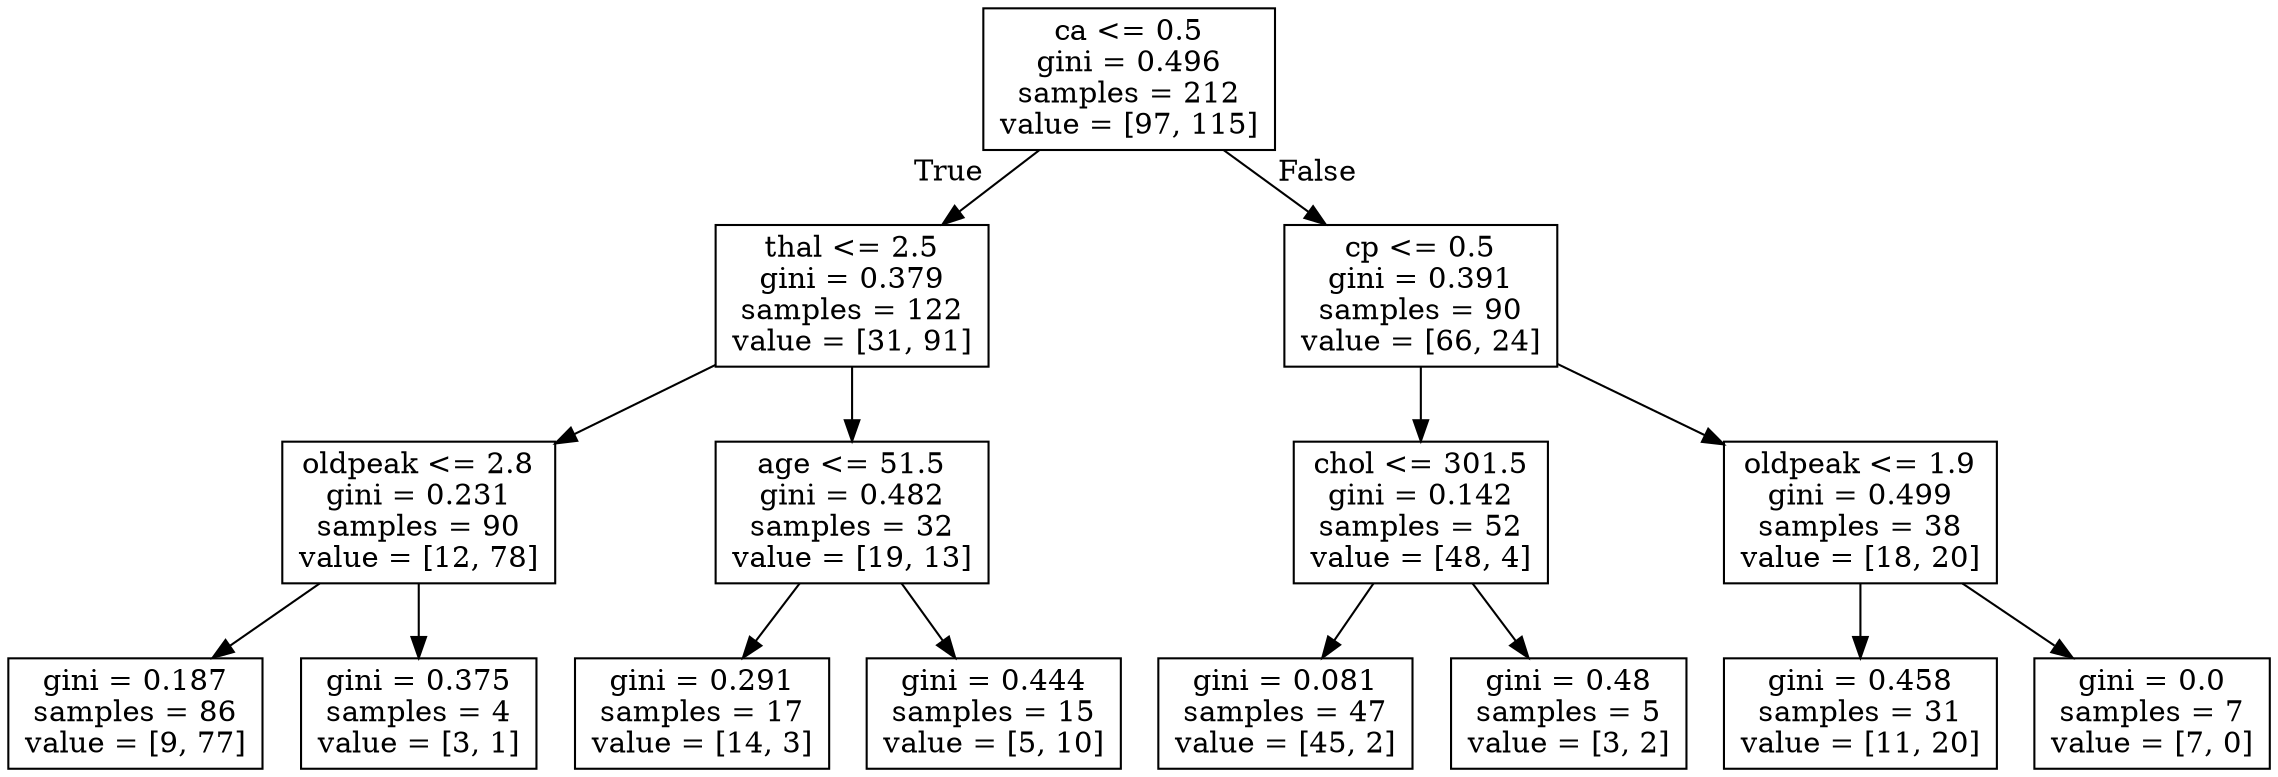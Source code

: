 digraph Tree {
node [shape=box] ;
0 [label="ca <= 0.5\ngini = 0.496\nsamples = 212\nvalue = [97, 115]"] ;
1 [label="thal <= 2.5\ngini = 0.379\nsamples = 122\nvalue = [31, 91]"] ;
0 -> 1 [labeldistance=2.5, labelangle=45, headlabel="True"] ;
2 [label="oldpeak <= 2.8\ngini = 0.231\nsamples = 90\nvalue = [12, 78]"] ;
1 -> 2 ;
3 [label="gini = 0.187\nsamples = 86\nvalue = [9, 77]"] ;
2 -> 3 ;
4 [label="gini = 0.375\nsamples = 4\nvalue = [3, 1]"] ;
2 -> 4 ;
5 [label="age <= 51.5\ngini = 0.482\nsamples = 32\nvalue = [19, 13]"] ;
1 -> 5 ;
6 [label="gini = 0.291\nsamples = 17\nvalue = [14, 3]"] ;
5 -> 6 ;
7 [label="gini = 0.444\nsamples = 15\nvalue = [5, 10]"] ;
5 -> 7 ;
8 [label="cp <= 0.5\ngini = 0.391\nsamples = 90\nvalue = [66, 24]"] ;
0 -> 8 [labeldistance=2.5, labelangle=-45, headlabel="False"] ;
9 [label="chol <= 301.5\ngini = 0.142\nsamples = 52\nvalue = [48, 4]"] ;
8 -> 9 ;
10 [label="gini = 0.081\nsamples = 47\nvalue = [45, 2]"] ;
9 -> 10 ;
11 [label="gini = 0.48\nsamples = 5\nvalue = [3, 2]"] ;
9 -> 11 ;
12 [label="oldpeak <= 1.9\ngini = 0.499\nsamples = 38\nvalue = [18, 20]"] ;
8 -> 12 ;
13 [label="gini = 0.458\nsamples = 31\nvalue = [11, 20]"] ;
12 -> 13 ;
14 [label="gini = 0.0\nsamples = 7\nvalue = [7, 0]"] ;
12 -> 14 ;
}